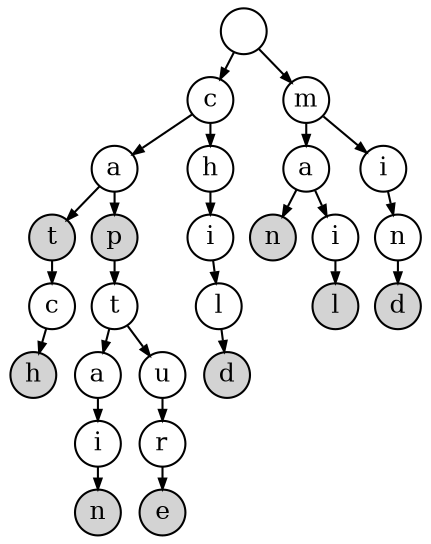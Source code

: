 digraph trie {
    graph [margin = 0, nodesep = 0.1, ranksep = 0.15];
    node [shape = circle, style = filled, fillcolor = white, fontsize = 12,
          fixedsize = shape, width = 0.3, height = 0.3];
    edge [arrowsize = 0.5];

    N1 [label = ""];
    N2 [label = "c"];
    N3 [label = "m"];
    N4 [label = "a"];
    N5 [label = "h"];
    N6 [label = "a"];
    N7 [label = "i"];
    N8 [label = "t", fillcolor = lightgray];
    N9 [label = "p", fillcolor = lightgray];
    N10 [label = "i"];
    N11 [label = "n", fillcolor = lightgray];
    N12 [label = "i"];
    N13 [label = "n"];
    N14 [label = "c"];
    N15 [label = "t"];
    N16 [label = "l"];
    N17 [label = "l", fillcolor = lightgray];
    N18 [label = "d", fillcolor = lightgray];
    N19 [label = "h", fillcolor = lightgray];
    N20 [label = "a"];
    N21 [label = "u"];
    N22 [label = "d", fillcolor = lightgray];
    N23 [label = "i"];
    N24 [label = "r"];
    N25 [label = "n", fillcolor = lightgray];
    N26 [label = "e", fillcolor = lightgray];

    N1 -> N2 -> N4 -> N8 -> N14 -> N19;
    N1 -> N3 -> N6 -> N11;
    N2 -> N5 -> N10 -> N16 -> N22;
    N3 -> N7 -> N13 -> N18;
    N4 -> N9 -> N15 -> N20 -> N23 -> N25;
    N6 -> N12 -> N17;
    N15 -> N21 -> N24 -> N26;
}